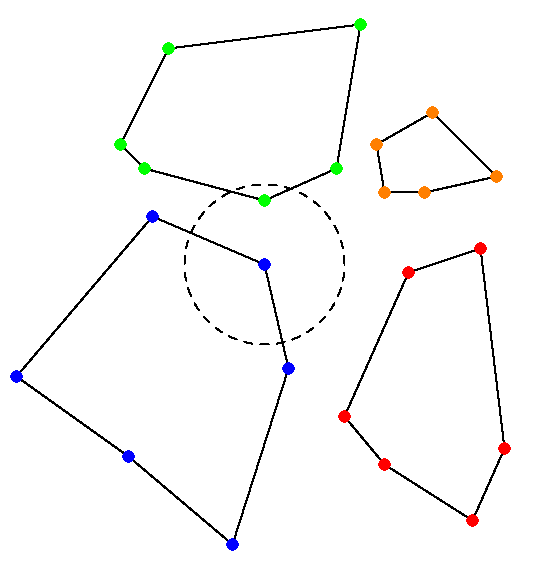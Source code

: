 // To turn this Asymptote source file into an image for inclusion in
// Axom's documentation,
// 1. run Asymptote:
//    asy -f png AllNearestNeighbors.asy
// 2. Optionally, use ImageMagick to convert the white background to transparent:
//    convert AllNearestNeighbors.png -transparent white AllNearestNeighbors.png

// for the search radius
import graph;

// parameters
real picscale = 40;
real dotscale = picscale / 7.0;
bool drawGraph = false;
bool drawSearch = true;

pair[] a = new pair[6];
a[0] = (-0.5, 1.8);
a[1] = (0.9, 0.8);
a[2] = (2.2, -0.3);
a[3] = (2.9, 1.9);
a[4] = (2.6, 3.2);
a[5] = (1.2, 3.8);
a = picscale*a;

pair[] b = new pair[6];
b[0] = (3.6, 1.3);
b[1] = (4.1, 0.7);
b[2] = (5.2, 0);
b[3] = (5.6, 0.9);
b[4] = (5.3, 3.4);
b[5] = (4.4, 3.1);
b = picscale*b;

pair[] c = new pair[5];
c[0] = (4.1, 4.1);
c[1] = (4.6, 4.1);
c[2] = (5.5, 4.3);
c[3] = (4.7, 5.1);
c[4] = (4.0, 4.7);
c = picscale*c;

pair[] d = new pair[6];
d[0] = (0.8, 4.7);
d[1] = (1.1, 4.4);
d[2] = (2.6, 4.0);
d[3] = (3.5, 4.4);
d[4] = (3.8, 6.2);
d[5] = (1.4, 5.9);
d = picscale*d;

// draw graph
pen graphPen = invisible;
if (drawGraph) {
  graphPen = lightgrey;
}

int[] idx = {0, 1, 2, 3, 4, 5, 6};
for (int k : idx) {
  draw(picscale*(-0.7, k)--picscale*(6.2, k), graphPen);
}
for (int k : idx) {
  draw(picscale*(k, -0.7)--picscale*(k, 6.5), graphPen);
}

// draw bodies
path pa = a[0]--a[1]--a[2]--a[3]--a[4]--a[5]--cycle;
draw(pa);
dot(a,blue+dotscale);

path pb = b[0]--b[1]--b[2]--b[3]--b[4]--b[5]--cycle;
draw(pb);
dot(b,red+dotscale);

path pc = c[0]--c[1]--c[2]--c[3]--c[4]--cycle;
draw(pc);
dot(c,orange+dotscale);

path pd = d[0]--d[1]--d[2]--d[3]--d[4]--d[5]--cycle;
draw(pd);
dot(d,green+dotscale);

// draw search radius
if (drawSearch) {
  draw (Circle(a[4], picscale), dashed);
}
